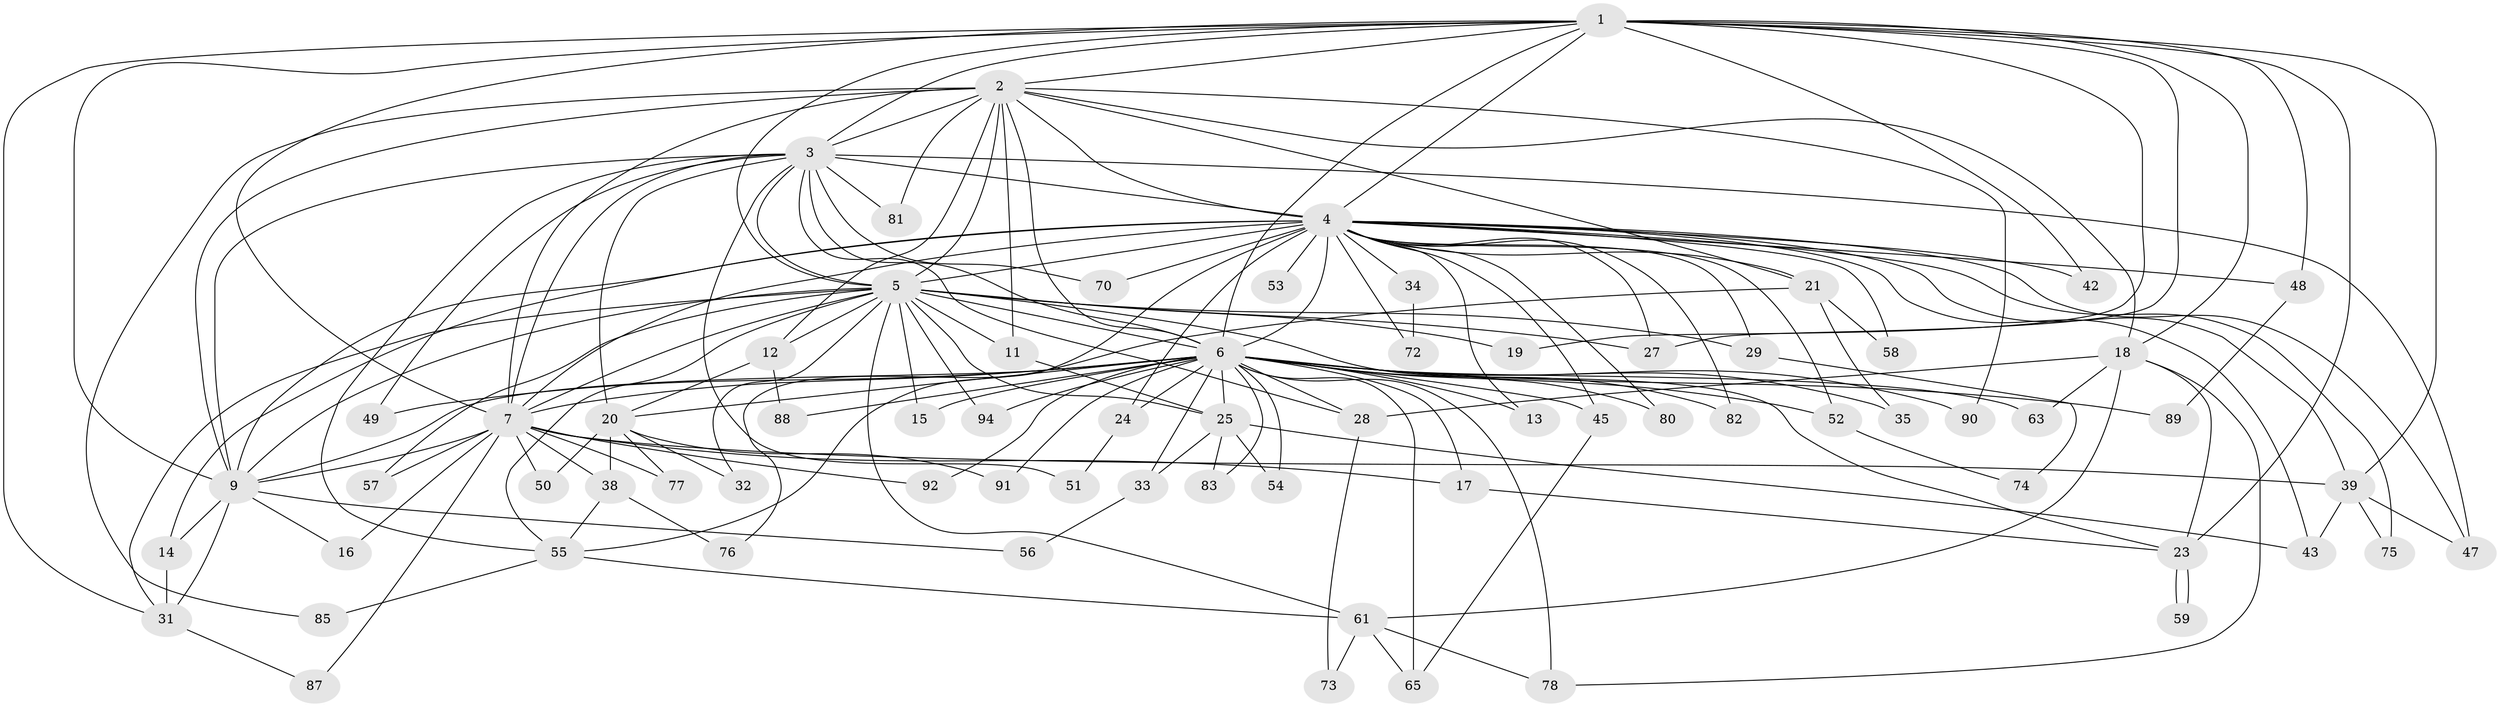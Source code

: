// original degree distribution, {18: 0.020833333333333332, 19: 0.020833333333333332, 24: 0.010416666666666666, 25: 0.010416666666666666, 26: 0.010416666666666666, 21: 0.010416666666666666, 15: 0.010416666666666666, 17: 0.010416666666666666, 3: 0.20833333333333334, 4: 0.0625, 2: 0.5520833333333334, 5: 0.03125, 8: 0.010416666666666666, 6: 0.020833333333333332, 7: 0.010416666666666666}
// Generated by graph-tools (version 1.1) at 2025/10/02/27/25 16:10:59]
// undirected, 71 vertices, 168 edges
graph export_dot {
graph [start="1"]
  node [color=gray90,style=filled];
  1 [super="+66"];
  2 [super="+71"];
  3 [super="+95"];
  4 [super="+8"];
  5 [super="+26"];
  6 [super="+10"];
  7 [super="+30"];
  9 [super="+22"];
  11 [super="+67"];
  12;
  13 [super="+46"];
  14 [super="+86"];
  15;
  16;
  17 [super="+69"];
  18 [super="+36"];
  19;
  20 [super="+44"];
  21;
  23;
  24;
  25;
  27 [super="+41"];
  28 [super="+40"];
  29;
  31 [super="+37"];
  32;
  33;
  34;
  35;
  38 [super="+68"];
  39 [super="+60"];
  42;
  43 [super="+64"];
  45;
  47 [super="+96"];
  48;
  49;
  50;
  51;
  52;
  53;
  54;
  55 [super="+93"];
  56;
  57;
  58;
  59;
  61 [super="+62"];
  63;
  65 [super="+84"];
  70;
  72;
  73;
  74;
  75;
  76;
  77;
  78 [super="+79"];
  80;
  81;
  82;
  83;
  85;
  87;
  88;
  89;
  90;
  91;
  92;
  94;
  1 -- 2;
  1 -- 3;
  1 -- 4 [weight=2];
  1 -- 5;
  1 -- 6 [weight=2];
  1 -- 7;
  1 -- 9 [weight=2];
  1 -- 18;
  1 -- 19;
  1 -- 23;
  1 -- 31;
  1 -- 39;
  1 -- 42;
  1 -- 48;
  1 -- 27;
  2 -- 3 [weight=2];
  2 -- 4 [weight=2];
  2 -- 5;
  2 -- 6 [weight=2];
  2 -- 7;
  2 -- 9 [weight=2];
  2 -- 11;
  2 -- 12;
  2 -- 18;
  2 -- 21;
  2 -- 81;
  2 -- 85;
  2 -- 90;
  3 -- 4 [weight=3];
  3 -- 5;
  3 -- 6 [weight=2];
  3 -- 7;
  3 -- 9;
  3 -- 28;
  3 -- 49;
  3 -- 51;
  3 -- 55;
  3 -- 70;
  3 -- 81;
  3 -- 47;
  3 -- 20;
  4 -- 5 [weight=2];
  4 -- 6 [weight=4];
  4 -- 7 [weight=3];
  4 -- 9 [weight=2];
  4 -- 13 [weight=2];
  4 -- 14;
  4 -- 21;
  4 -- 24;
  4 -- 29;
  4 -- 34 [weight=2];
  4 -- 43;
  4 -- 45;
  4 -- 47;
  4 -- 53 [weight=2];
  4 -- 70;
  4 -- 75;
  4 -- 82;
  4 -- 72;
  4 -- 76;
  4 -- 80;
  4 -- 27;
  4 -- 42;
  4 -- 48;
  4 -- 52;
  4 -- 58;
  4 -- 39;
  5 -- 6 [weight=2];
  5 -- 7;
  5 -- 9;
  5 -- 11;
  5 -- 12;
  5 -- 15;
  5 -- 19;
  5 -- 23;
  5 -- 25;
  5 -- 27;
  5 -- 29;
  5 -- 32;
  5 -- 57;
  5 -- 94;
  5 -- 31;
  5 -- 55;
  5 -- 61;
  6 -- 7 [weight=2];
  6 -- 9 [weight=2];
  6 -- 13;
  6 -- 15;
  6 -- 17;
  6 -- 20;
  6 -- 24;
  6 -- 25;
  6 -- 28;
  6 -- 45;
  6 -- 54;
  6 -- 65;
  6 -- 82;
  6 -- 83;
  6 -- 88;
  6 -- 89;
  6 -- 90;
  6 -- 91;
  6 -- 94;
  6 -- 33;
  6 -- 35;
  6 -- 78;
  6 -- 80;
  6 -- 49;
  6 -- 52;
  6 -- 92;
  6 -- 63;
  7 -- 9;
  7 -- 16;
  7 -- 17;
  7 -- 38;
  7 -- 39;
  7 -- 50;
  7 -- 57;
  7 -- 77;
  7 -- 87;
  7 -- 92;
  9 -- 14;
  9 -- 16;
  9 -- 31;
  9 -- 56;
  11 -- 25;
  12 -- 20;
  12 -- 88;
  14 -- 31;
  17 -- 23;
  18 -- 61;
  18 -- 63;
  18 -- 78;
  18 -- 23;
  18 -- 28;
  20 -- 32;
  20 -- 38;
  20 -- 50;
  20 -- 77;
  20 -- 91;
  21 -- 35;
  21 -- 55;
  21 -- 58;
  23 -- 59;
  23 -- 59;
  24 -- 51;
  25 -- 33;
  25 -- 43;
  25 -- 54;
  25 -- 83;
  28 -- 73;
  29 -- 74;
  31 -- 87;
  33 -- 56;
  34 -- 72;
  38 -- 76;
  38 -- 55;
  39 -- 47;
  39 -- 43;
  39 -- 75;
  45 -- 65;
  48 -- 89;
  52 -- 74;
  55 -- 61;
  55 -- 85;
  61 -- 73;
  61 -- 65;
  61 -- 78;
}
